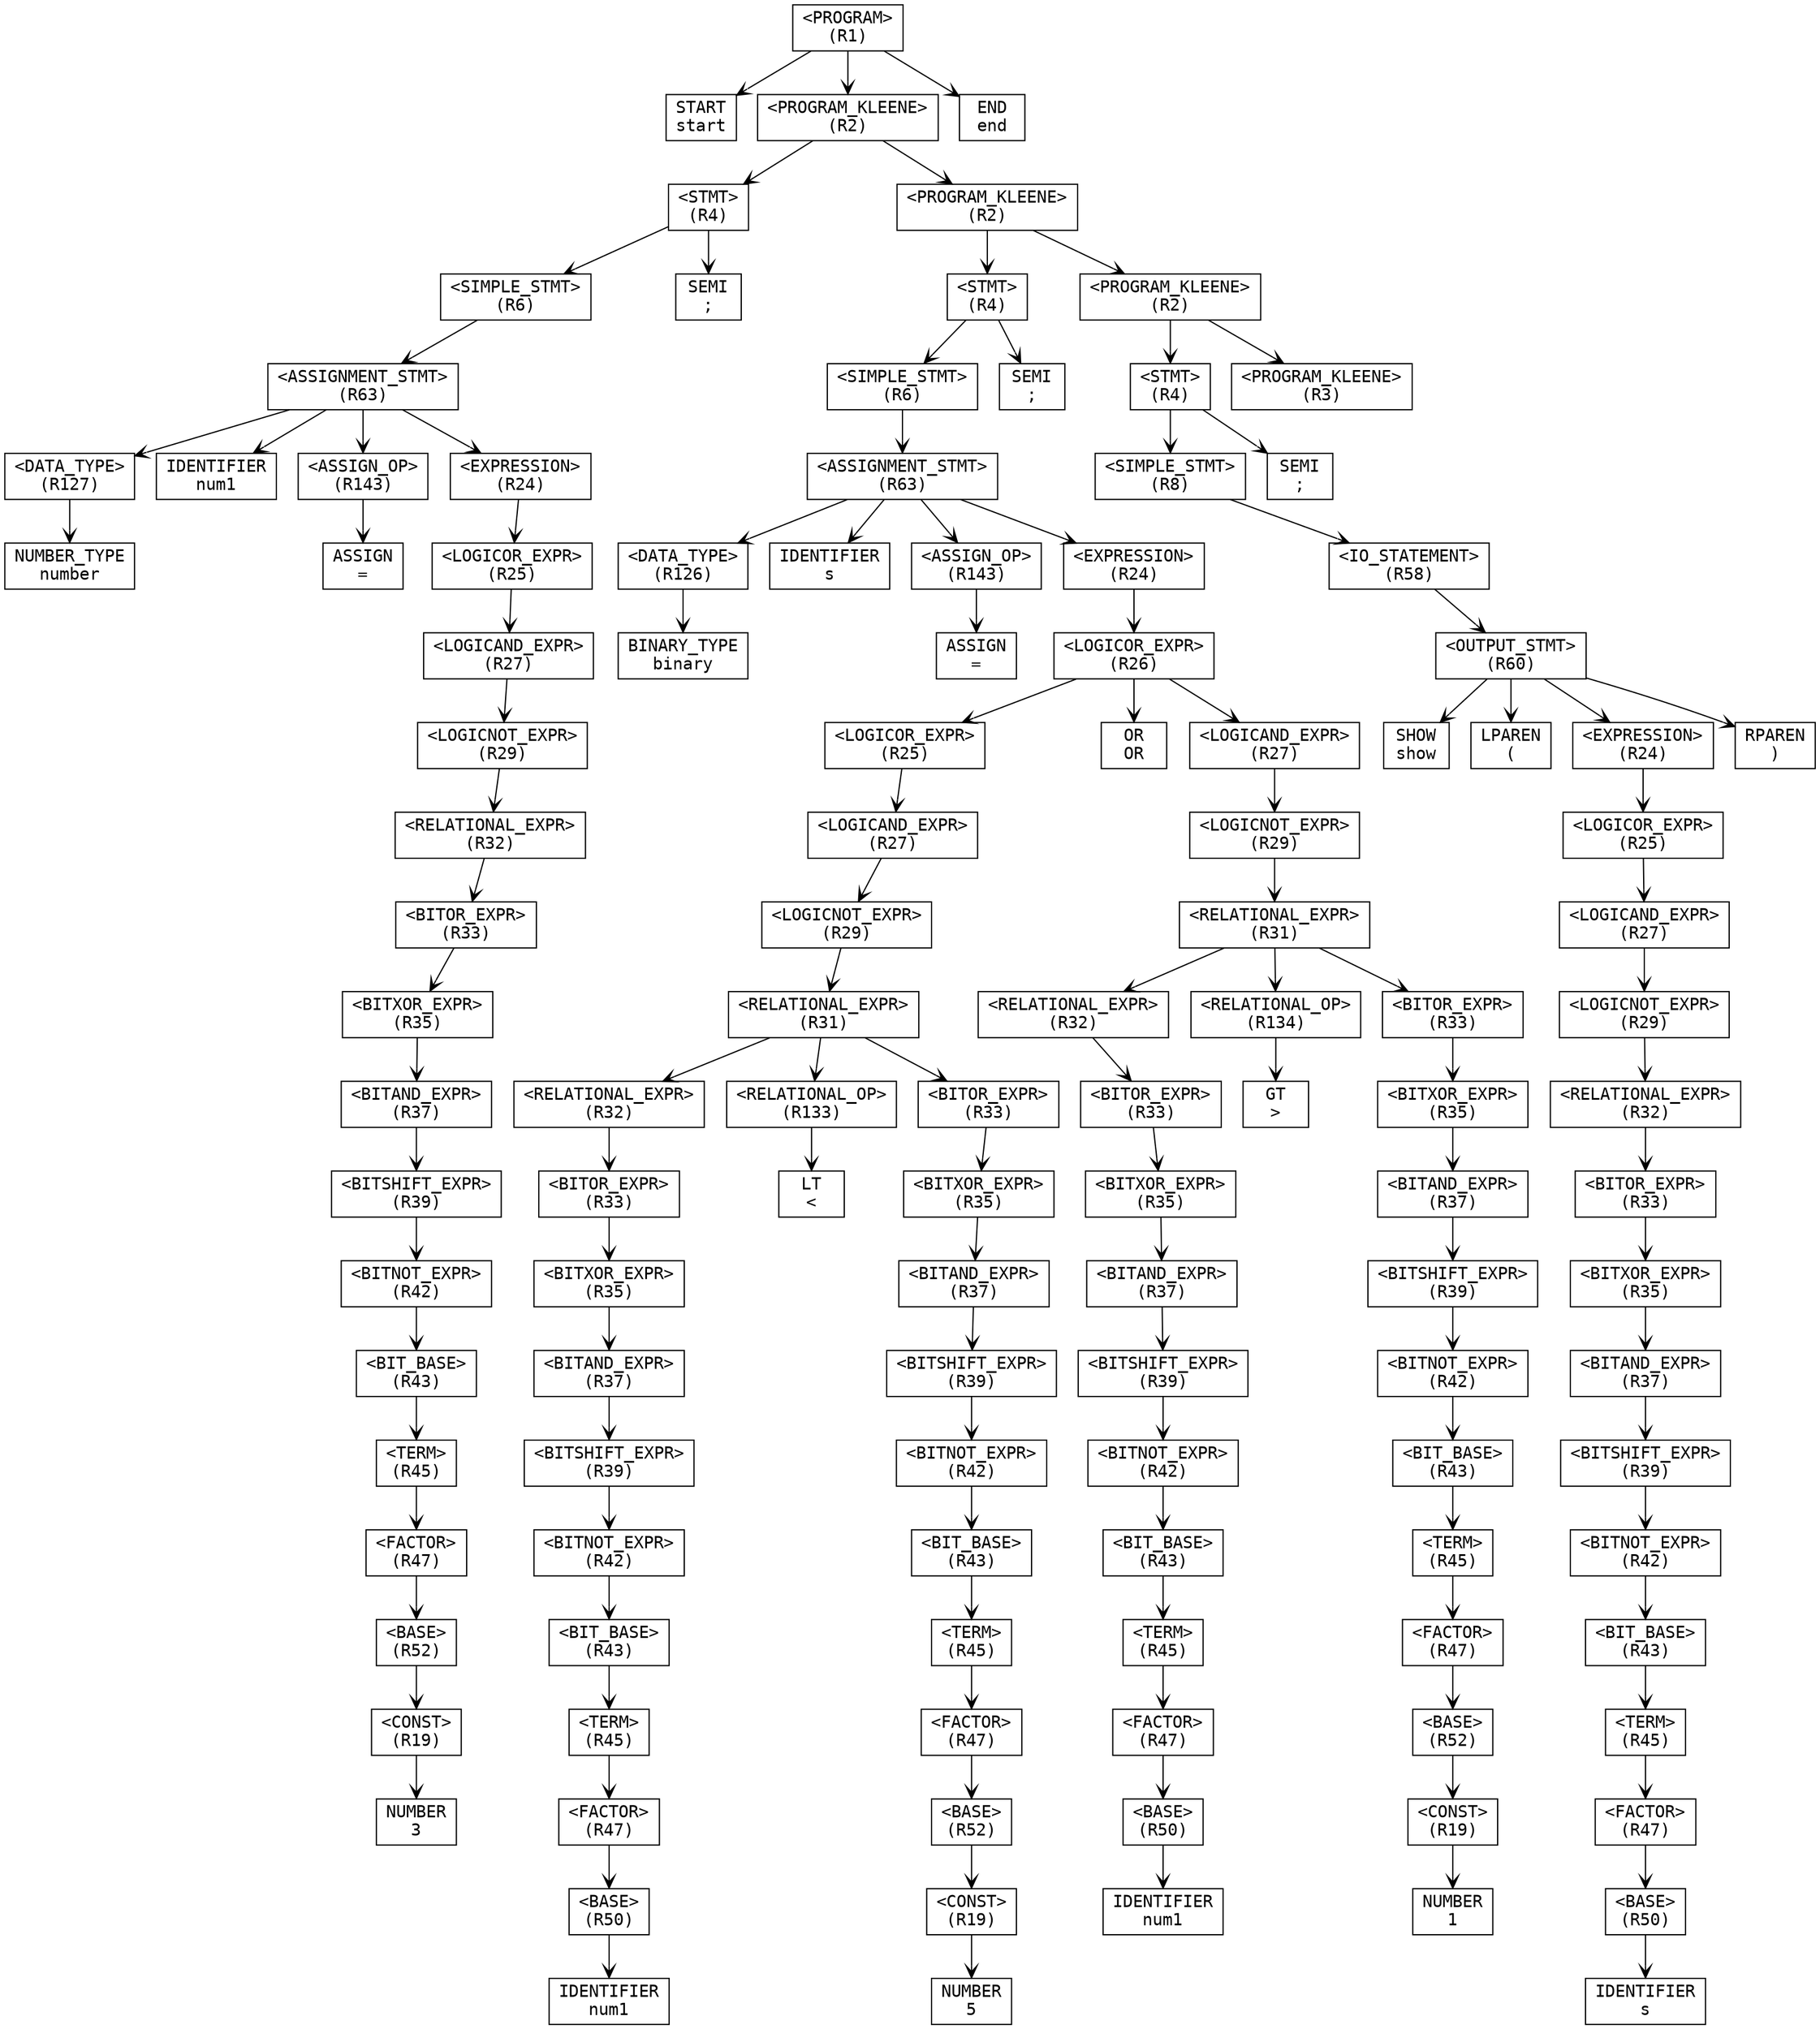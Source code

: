 digraph ParseTree {
  node [shape=box, fontname="Courier"];
  edge [arrowhead=vee];
  n700131851 [label="<PROGRAM>\n(R1)"];
  n1201800545 [label="START\nstart"];
  n700131851 -> n1201800545;
  n285769409 [label="<PROGRAM_KLEENE>\n(R2)"];
  n1536781295 [label="<STMT>\n(R4)"];
  n689754290 [label="<SIMPLE_STMT>\n(R6)"];
  n1654236199 [label="<ASSIGNMENT_STMT>\n(R63)"];
  n817180867 [label="<DATA_TYPE>\n(R127)"];
  n543417129 [label="NUMBER_TYPE\nnumber"];
  n817180867 -> n543417129;
  n1654236199 -> n817180867;
  n1865760471 [label="IDENTIFIER\nnum1"];
  n1654236199 -> n1865760471;
  n1084360586 [label="<ASSIGN_OP>\n(R143)"];
  n1493697653 [label="ASSIGN\n="];
  n1084360586 -> n1493697653;
  n1654236199 -> n1084360586;
  n1716379350 [label="<EXPRESSION>\n(R24)"];
  n550016846 [label="<LOGICOR_EXPR>\n(R25)"];
  n1887853194 [label="<LOGICAND_EXPR>\n(R27)"];
  n1773454147 [label="<LOGICNOT_EXPR>\n(R29)"];
  n1627851725 [label="<RELATIONAL_EXPR>\n(R32)"];
  n85033540 [label="<BITOR_EXPR>\n(R33)"];
  n1199688294 [label="<BITXOR_EXPR>\n(R35)"];
  n140556046 [label="<BITAND_EXPR>\n(R37)"];
  n1373670572 [label="<BITSHIFT_EXPR>\n(R39)"];
  n1491744630 [label="<BITNOT_EXPR>\n(R42)"];
  n292619511 [label="<BIT_BASE>\n(R43)"];
  n480512272 [label="<TERM>\n(R45)"];
  n1240757188 [label="<FACTOR>\n(R47)"];
  n1076669451 [label="<BASE>\n(R52)"];
  n1499684421 [label="<CONST>\n(R19)"];
  n1697849584 [label="NUMBER\n3"];
  n1499684421 -> n1697849584;
  n1076669451 -> n1499684421;
  n1240757188 -> n1076669451;
  n480512272 -> n1240757188;
  n292619511 -> n480512272;
  n1491744630 -> n292619511;
  n1373670572 -> n1491744630;
  n140556046 -> n1373670572;
  n1199688294 -> n140556046;
  n85033540 -> n1199688294;
  n1627851725 -> n85033540;
  n1773454147 -> n1627851725;
  n1887853194 -> n1773454147;
  n550016846 -> n1887853194;
  n1716379350 -> n550016846;
  n1654236199 -> n1716379350;
  n689754290 -> n1654236199;
  n1536781295 -> n689754290;
  n263394753 [label="SEMI\n;"];
  n1536781295 -> n263394753;
  n285769409 -> n1536781295;
  n710589640 [label="<PROGRAM_KLEENE>\n(R2)"];
  n1762156208 [label="<STMT>\n(R4)"];
  n364959681 [label="<SIMPLE_STMT>\n(R6)"];
  n46847397 [label="<ASSIGNMENT_STMT>\n(R63)"];
  n2106168776 [label="<DATA_TYPE>\n(R126)"];
  n1457498391 [label="BINARY_TYPE\nbinary"];
  n2106168776 -> n1457498391;
  n46847397 -> n2106168776;
  n1169294034 [label="IDENTIFIER\ns"];
  n46847397 -> n1169294034;
  n293703740 [label="<ASSIGN_OP>\n(R143)"];
  n538402833 [label="ASSIGN\n="];
  n293703740 -> n538402833;
  n46847397 -> n293703740;
  n187429397 [label="<EXPRESSION>\n(R24)"];
  n1583007024 [label="<LOGICOR_EXPR>\n(R26)"];
  n1128771255 [label="<LOGICOR_EXPR>\n(R25)"];
  n1481328934 [label="<LOGICAND_EXPR>\n(R27)"];
  n212120416 [label="<LOGICNOT_EXPR>\n(R29)"];
  n81761409 [label="<RELATIONAL_EXPR>\n(R31)"];
  n2048106683 [label="<RELATIONAL_EXPR>\n(R32)"];
  n2022954150 [label="<BITOR_EXPR>\n(R33)"];
  n1359300455 [label="<BITXOR_EXPR>\n(R35)"];
  n688302682 [label="<BITAND_EXPR>\n(R37)"];
  n1324859833 [label="<BITSHIFT_EXPR>\n(R39)"];
  n682035749 [label="<BITNOT_EXPR>\n(R42)"];
  n1407344169 [label="<BIT_BASE>\n(R43)"];
  n1336568437 [label="<TERM>\n(R45)"];
  n1059094576 [label="<FACTOR>\n(R47)"];
  n793134035 [label="<BASE>\n(R50)"];
  n1855210244 [label="IDENTIFIER\nnum1"];
  n793134035 -> n1855210244;
  n1059094576 -> n793134035;
  n1336568437 -> n1059094576;
  n1407344169 -> n1336568437;
  n682035749 -> n1407344169;
  n1324859833 -> n682035749;
  n688302682 -> n1324859833;
  n1359300455 -> n688302682;
  n2022954150 -> n1359300455;
  n2048106683 -> n2022954150;
  n81761409 -> n2048106683;
  n1928422753 [label="<RELATIONAL_OP>\n(R133)"];
  n1231768079 [label="LT\n<"];
  n1928422753 -> n1231768079;
  n81761409 -> n1928422753;
  n1412354090 [label="<BITOR_EXPR>\n(R33)"];
  n418260424 [label="<BITXOR_EXPR>\n(R35)"];
  n1640858073 [label="<BITAND_EXPR>\n(R37)"];
  n1919255773 [label="<BITSHIFT_EXPR>\n(R39)"];
  n1349039419 [label="<BITNOT_EXPR>\n(R42)"];
  n960567963 [label="<BIT_BASE>\n(R43)"];
  n881821475 [label="<TERM>\n(R45)"];
  n1779613187 [label="<FACTOR>\n(R47)"];
  n2143690519 [label="<BASE>\n(R52)"];
  n1323452342 [label="<CONST>\n(R19)"];
  n110917590 [label="NUMBER\n5"];
  n1323452342 -> n110917590;
  n2143690519 -> n1323452342;
  n1779613187 -> n2143690519;
  n881821475 -> n1779613187;
  n960567963 -> n881821475;
  n1349039419 -> n960567963;
  n1919255773 -> n1349039419;
  n1640858073 -> n1919255773;
  n418260424 -> n1640858073;
  n1412354090 -> n418260424;
  n81761409 -> n1412354090;
  n212120416 -> n81761409;
  n1481328934 -> n212120416;
  n1128771255 -> n1481328934;
  n1583007024 -> n1128771255;
  n2038510496 [label="OR\nOR"];
  n1583007024 -> n2038510496;
  n921744672 [label="<LOGICAND_EXPR>\n(R27)"];
  n1794345919 [label="<LOGICNOT_EXPR>\n(R29)"];
  n255091696 [label="<RELATIONAL_EXPR>\n(R31)"];
  n2144886149 [label="<RELATIONAL_EXPR>\n(R32)"];
  n1286782699 [label="<BITOR_EXPR>\n(R33)"];
  n988441265 [label="<BITXOR_EXPR>\n(R35)"];
  n384677375 [label="<BITAND_EXPR>\n(R37)"];
  n728032978 [label="<BITSHIFT_EXPR>\n(R39)"];
  n1928872115 [label="<BITNOT_EXPR>\n(R42)"];
  n464389055 [label="<BIT_BASE>\n(R43)"];
  n1612124024 [label="<TERM>\n(R45)"];
  n1816737758 [label="<FACTOR>\n(R47)"];
  n1552158524 [label="<BASE>\n(R50)"];
  n928799976 [label="IDENTIFIER\nnum1"];
  n1552158524 -> n928799976;
  n1816737758 -> n1552158524;
  n1612124024 -> n1816737758;
  n464389055 -> n1612124024;
  n1928872115 -> n464389055;
  n728032978 -> n1928872115;
  n384677375 -> n728032978;
  n988441265 -> n384677375;
  n1286782699 -> n988441265;
  n2144886149 -> n1286782699;
  n255091696 -> n2144886149;
  n1869146548 [label="<RELATIONAL_OP>\n(R134)"];
  n1245365312 [label="GT\n>"];
  n1869146548 -> n1245365312;
  n255091696 -> n1869146548;
  n909893588 [label="<BITOR_EXPR>\n(R33)"];
  n1674931943 [label="<BITXOR_EXPR>\n(R35)"];
  n1264066144 [label="<BITAND_EXPR>\n(R37)"];
  n1474087823 [label="<BITSHIFT_EXPR>\n(R39)"];
  n1064397791 [label="<BITNOT_EXPR>\n(R42)"];
  n2006681728 [label="<BIT_BASE>\n(R43)"];
  n2092638989 [label="<TERM>\n(R45)"];
  n1292509094 [label="<FACTOR>\n(R47)"];
  n2031200843 [label="<BASE>\n(R52)"];
  n1390801505 [label="<CONST>\n(R19)"];
  n2011369595 [label="NUMBER\n1"];
  n1390801505 -> n2011369595;
  n2031200843 -> n1390801505;
  n1292509094 -> n2031200843;
  n2092638989 -> n1292509094;
  n2006681728 -> n2092638989;
  n1064397791 -> n2006681728;
  n1474087823 -> n1064397791;
  n1264066144 -> n1474087823;
  n1674931943 -> n1264066144;
  n909893588 -> n1674931943;
  n255091696 -> n909893588;
  n1794345919 -> n255091696;
  n921744672 -> n1794345919;
  n1583007024 -> n921744672;
  n187429397 -> n1583007024;
  n46847397 -> n187429397;
  n364959681 -> n46847397;
  n1762156208 -> n364959681;
  n1779029518 [label="SEMI\n;"];
  n1762156208 -> n1779029518;
  n710589640 -> n1762156208;
  n515799798 [label="<PROGRAM_KLEENE>\n(R2)"];
  n1672869306 [label="<STMT>\n(R4)"];
  n205148543 [label="<SIMPLE_STMT>\n(R8)"];
  n673668944 [label="<IO_STATEMENT>\n(R58)"];
  n1168374120 [label="<OUTPUT_STMT>\n(R60)"];
  n158850115 [label="SHOW\nshow"];
  n1168374120 -> n158850115;
  n1469629883 [label="LPAREN\n("];
  n1168374120 -> n1469629883;
  n1163382215 [label="<EXPRESSION>\n(R24)"];
  n535106748 [label="<LOGICOR_EXPR>\n(R25)"];
  n684152519 [label="<LOGICAND_EXPR>\n(R27)"];
  n971242361 [label="<LOGICNOT_EXPR>\n(R29)"];
  n1109467255 [label="<RELATIONAL_EXPR>\n(R32)"];
  n1976999035 [label="<BITOR_EXPR>\n(R33)"];
  n1739955560 [label="<BITXOR_EXPR>\n(R35)"];
  n1093372628 [label="<BITAND_EXPR>\n(R37)"];
  n172111902 [label="<BITSHIFT_EXPR>\n(R39)"];
  n1261848681 [label="<BITNOT_EXPR>\n(R42)"];
  n2343610 [label="<BIT_BASE>\n(R43)"];
  n490968384 [label="<TERM>\n(R45)"];
  n115006526 [label="<FACTOR>\n(R47)"];
  n2136385932 [label="<BASE>\n(R50)"];
  n1635685070 [label="IDENTIFIER\ns"];
  n2136385932 -> n1635685070;
  n115006526 -> n2136385932;
  n490968384 -> n115006526;
  n2343610 -> n490968384;
  n1261848681 -> n2343610;
  n172111902 -> n1261848681;
  n1093372628 -> n172111902;
  n1739955560 -> n1093372628;
  n1976999035 -> n1739955560;
  n1109467255 -> n1976999035;
  n971242361 -> n1109467255;
  n684152519 -> n971242361;
  n535106748 -> n684152519;
  n1163382215 -> n535106748;
  n1168374120 -> n1163382215;
  n1620505140 [label="RPAREN\n)"];
  n1168374120 -> n1620505140;
  n673668944 -> n1168374120;
  n205148543 -> n673668944;
  n1672869306 -> n205148543;
  n813562164 [label="SEMI\n;"];
  n1672869306 -> n813562164;
  n515799798 -> n1672869306;
  n2049780862 [label="<PROGRAM_KLEENE>\n(R3)"];
  n515799798 -> n2049780862;
  n710589640 -> n515799798;
  n285769409 -> n710589640;
  n700131851 -> n285769409;
  n1875912983 [label="END\nend"];
  n700131851 -> n1875912983;
}